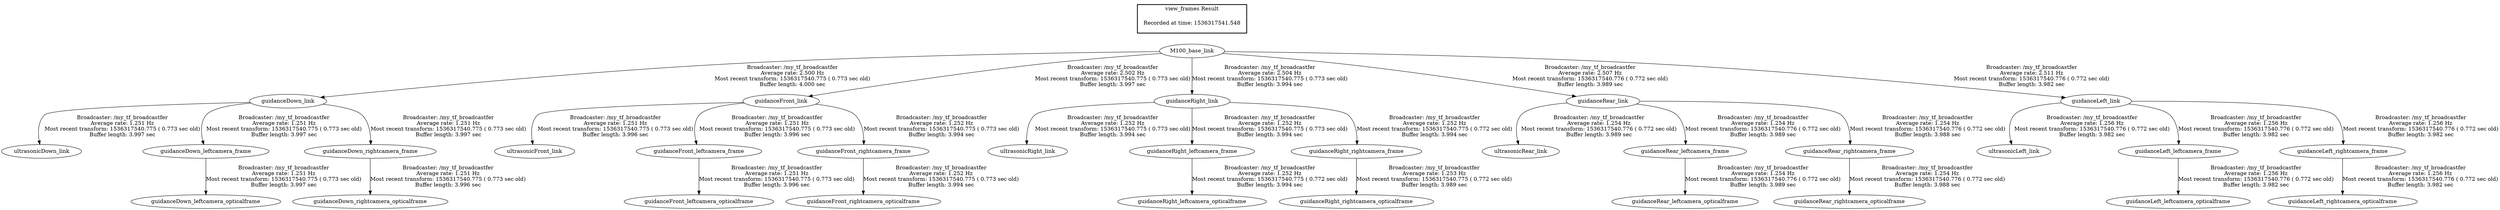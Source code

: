 digraph G {
"M100_base_link" -> "guidanceDown_link"[label="Broadcaster: /my_tf_broadcastfer\nAverage rate: 2.500 Hz\nMost recent transform: 1536317540.775 ( 0.773 sec old)\nBuffer length: 4.000 sec\n"];
"guidanceDown_link" -> "ultrasonicDown_link"[label="Broadcaster: /my_tf_broadcastfer\nAverage rate: 1.251 Hz\nMost recent transform: 1536317540.775 ( 0.773 sec old)\nBuffer length: 3.997 sec\n"];
"guidanceDown_link" -> "guidanceDown_leftcamera_frame"[label="Broadcaster: /my_tf_broadcastfer\nAverage rate: 1.251 Hz\nMost recent transform: 1536317540.775 ( 0.773 sec old)\nBuffer length: 3.997 sec\n"];
"guidanceDown_leftcamera_frame" -> "guidanceDown_leftcamera_opticalframe"[label="Broadcaster: /my_tf_broadcastfer\nAverage rate: 1.251 Hz\nMost recent transform: 1536317540.775 ( 0.773 sec old)\nBuffer length: 3.997 sec\n"];
"guidanceDown_link" -> "guidanceDown_rightcamera_frame"[label="Broadcaster: /my_tf_broadcastfer\nAverage rate: 1.251 Hz\nMost recent transform: 1536317540.775 ( 0.773 sec old)\nBuffer length: 3.997 sec\n"];
"guidanceDown_rightcamera_frame" -> "guidanceDown_rightcamera_opticalframe"[label="Broadcaster: /my_tf_broadcastfer\nAverage rate: 1.251 Hz\nMost recent transform: 1536317540.775 ( 0.773 sec old)\nBuffer length: 3.996 sec\n"];
"M100_base_link" -> "guidanceFront_link"[label="Broadcaster: /my_tf_broadcastfer\nAverage rate: 2.502 Hz\nMost recent transform: 1536317540.775 ( 0.773 sec old)\nBuffer length: 3.997 sec\n"];
"guidanceFront_link" -> "ultrasonicFront_link"[label="Broadcaster: /my_tf_broadcastfer\nAverage rate: 1.251 Hz\nMost recent transform: 1536317540.775 ( 0.773 sec old)\nBuffer length: 3.996 sec\n"];
"guidanceFront_link" -> "guidanceFront_leftcamera_frame"[label="Broadcaster: /my_tf_broadcastfer\nAverage rate: 1.251 Hz\nMost recent transform: 1536317540.775 ( 0.773 sec old)\nBuffer length: 3.996 sec\n"];
"guidanceFront_leftcamera_frame" -> "guidanceFront_leftcamera_opticalframe"[label="Broadcaster: /my_tf_broadcastfer\nAverage rate: 1.251 Hz\nMost recent transform: 1536317540.775 ( 0.773 sec old)\nBuffer length: 3.996 sec\n"];
"guidanceFront_link" -> "guidanceFront_rightcamera_frame"[label="Broadcaster: /my_tf_broadcastfer\nAverage rate: 1.252 Hz\nMost recent transform: 1536317540.775 ( 0.773 sec old)\nBuffer length: 3.994 sec\n"];
"guidanceFront_rightcamera_frame" -> "guidanceFront_rightcamera_opticalframe"[label="Broadcaster: /my_tf_broadcastfer\nAverage rate: 1.252 Hz\nMost recent transform: 1536317540.775 ( 0.773 sec old)\nBuffer length: 3.994 sec\n"];
"M100_base_link" -> "guidanceRight_link"[label="Broadcaster: /my_tf_broadcastfer\nAverage rate: 2.504 Hz\nMost recent transform: 1536317540.775 ( 0.773 sec old)\nBuffer length: 3.994 sec\n"];
"guidanceRight_link" -> "ultrasonicRight_link"[label="Broadcaster: /my_tf_broadcastfer\nAverage rate: 1.252 Hz\nMost recent transform: 1536317540.775 ( 0.773 sec old)\nBuffer length: 3.994 sec\n"];
"guidanceRight_link" -> "guidanceRight_leftcamera_frame"[label="Broadcaster: /my_tf_broadcastfer\nAverage rate: 1.252 Hz\nMost recent transform: 1536317540.775 ( 0.773 sec old)\nBuffer length: 3.994 sec\n"];
"guidanceRight_leftcamera_frame" -> "guidanceRight_leftcamera_opticalframe"[label="Broadcaster: /my_tf_broadcastfer\nAverage rate: 1.252 Hz\nMost recent transform: 1536317540.775 ( 0.772 sec old)\nBuffer length: 3.994 sec\n"];
"guidanceRight_link" -> "guidanceRight_rightcamera_frame"[label="Broadcaster: /my_tf_broadcastfer\nAverage rate: 1.252 Hz\nMost recent transform: 1536317540.775 ( 0.772 sec old)\nBuffer length: 3.994 sec\n"];
"guidanceRight_rightcamera_frame" -> "guidanceRight_rightcamera_opticalframe"[label="Broadcaster: /my_tf_broadcastfer\nAverage rate: 1.253 Hz\nMost recent transform: 1536317540.775 ( 0.772 sec old)\nBuffer length: 3.989 sec\n"];
"M100_base_link" -> "guidanceRear_link"[label="Broadcaster: /my_tf_broadcastfer\nAverage rate: 2.507 Hz\nMost recent transform: 1536317540.776 ( 0.772 sec old)\nBuffer length: 3.989 sec\n"];
"guidanceRear_link" -> "ultrasonicRear_link"[label="Broadcaster: /my_tf_broadcastfer\nAverage rate: 1.254 Hz\nMost recent transform: 1536317540.776 ( 0.772 sec old)\nBuffer length: 3.989 sec\n"];
"guidanceRear_link" -> "guidanceRear_leftcamera_frame"[label="Broadcaster: /my_tf_broadcastfer\nAverage rate: 1.254 Hz\nMost recent transform: 1536317540.776 ( 0.772 sec old)\nBuffer length: 3.989 sec\n"];
"guidanceRear_leftcamera_frame" -> "guidanceRear_leftcamera_opticalframe"[label="Broadcaster: /my_tf_broadcastfer\nAverage rate: 1.254 Hz\nMost recent transform: 1536317540.776 ( 0.772 sec old)\nBuffer length: 3.989 sec\n"];
"guidanceRear_link" -> "guidanceRear_rightcamera_frame"[label="Broadcaster: /my_tf_broadcastfer\nAverage rate: 1.254 Hz\nMost recent transform: 1536317540.776 ( 0.772 sec old)\nBuffer length: 3.988 sec\n"];
"guidanceRear_rightcamera_frame" -> "guidanceRear_rightcamera_opticalframe"[label="Broadcaster: /my_tf_broadcastfer\nAverage rate: 1.254 Hz\nMost recent transform: 1536317540.776 ( 0.772 sec old)\nBuffer length: 3.988 sec\n"];
"M100_base_link" -> "guidanceLeft_link"[label="Broadcaster: /my_tf_broadcastfer\nAverage rate: 2.511 Hz\nMost recent transform: 1536317540.776 ( 0.772 sec old)\nBuffer length: 3.982 sec\n"];
"guidanceLeft_link" -> "ultrasonicLeft_link"[label="Broadcaster: /my_tf_broadcastfer\nAverage rate: 1.256 Hz\nMost recent transform: 1536317540.776 ( 0.772 sec old)\nBuffer length: 3.982 sec\n"];
"guidanceLeft_link" -> "guidanceLeft_leftcamera_frame"[label="Broadcaster: /my_tf_broadcastfer\nAverage rate: 1.256 Hz\nMost recent transform: 1536317540.776 ( 0.772 sec old)\nBuffer length: 3.982 sec\n"];
"guidanceLeft_leftcamera_frame" -> "guidanceLeft_leftcamera_opticalframe"[label="Broadcaster: /my_tf_broadcastfer\nAverage rate: 1.256 Hz\nMost recent transform: 1536317540.776 ( 0.772 sec old)\nBuffer length: 3.982 sec\n"];
"guidanceLeft_link" -> "guidanceLeft_rightcamera_frame"[label="Broadcaster: /my_tf_broadcastfer\nAverage rate: 1.256 Hz\nMost recent transform: 1536317540.776 ( 0.772 sec old)\nBuffer length: 3.982 sec\n"];
"guidanceLeft_rightcamera_frame" -> "guidanceLeft_rightcamera_opticalframe"[label="Broadcaster: /my_tf_broadcastfer\nAverage rate: 1.256 Hz\nMost recent transform: 1536317540.776 ( 0.772 sec old)\nBuffer length: 3.982 sec\n"];
edge [style=invis];
 subgraph cluster_legend { style=bold; color=black; label ="view_frames Result";
"Recorded at time: 1536317541.548"[ shape=plaintext ] ;
 }->"M100_base_link";
}